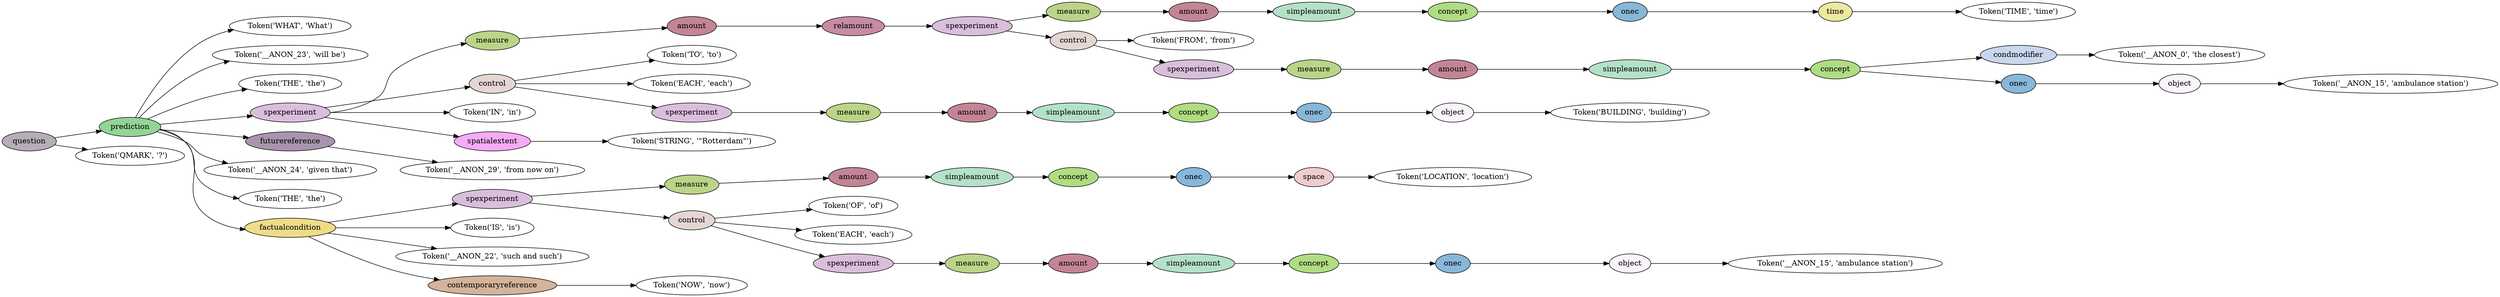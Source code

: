digraph G {
rankdir=LR;
0 [label="Token('WHAT', 'What')"];
1 [label="Token('__ANON_23', 'will be')"];
2 [label="Token('THE', 'the')"];
3 [label="Token('TIME', 'time')"];
4 [fillcolor="#ece9a0", label=time, style=filled];
4 -> 3;
5 [fillcolor="#87b7d9", label=onec, style=filled];
5 -> 4;
6 [fillcolor="#b0dc82", label=concept, style=filled];
6 -> 5;
7 [fillcolor="#b4e1c8", label=simpleamount, style=filled];
7 -> 6;
8 [fillcolor="#c38595", label=amount, style=filled];
8 -> 7;
9 [fillcolor="#bad588", label=measure, style=filled];
9 -> 8;
10 [label="Token('FROM', 'from')"];
11 [label="Token('__ANON_0', 'the closest')"];
12 [fillcolor="#c9d7ed", label=condmodifier, style=filled];
12 -> 11;
13 [label="Token('__ANON_15', 'ambulance station')"];
14 [fillcolor="#fbf4fd", label=object, style=filled];
14 -> 13;
15 [fillcolor="#87b7d9", label=onec, style=filled];
15 -> 14;
16 [fillcolor="#b0dc82", label=concept, style=filled];
16 -> 12;
16 -> 15;
17 [fillcolor="#b4e1c8", label=simpleamount, style=filled];
17 -> 16;
18 [fillcolor="#c38595", label=amount, style=filled];
18 -> 17;
19 [fillcolor="#bad588", label=measure, style=filled];
19 -> 18;
20 [fillcolor="#dabfdc", label=spexperiment, style=filled];
20 -> 19;
21 [fillcolor="#e5d5d3", label=control, style=filled];
21 -> 10;
21 -> 20;
22 [fillcolor="#dabfdc", label=spexperiment, style=filled];
22 -> 9;
22 -> 21;
23 [fillcolor="#c78ba4", label=relamount, style=filled];
23 -> 22;
24 [fillcolor="#c38595", label=amount, style=filled];
24 -> 23;
25 [fillcolor="#bad588", label=measure, style=filled];
25 -> 24;
26 [label="Token('TO', 'to')"];
27 [label="Token('EACH', 'each')"];
28 [label="Token('BUILDING', 'building')"];
29 [fillcolor="#fbf4fd", label=object, style=filled];
29 -> 28;
30 [fillcolor="#87b7d9", label=onec, style=filled];
30 -> 29;
31 [fillcolor="#b0dc82", label=concept, style=filled];
31 -> 30;
32 [fillcolor="#b4e1c8", label=simpleamount, style=filled];
32 -> 31;
33 [fillcolor="#c38595", label=amount, style=filled];
33 -> 32;
34 [fillcolor="#bad588", label=measure, style=filled];
34 -> 33;
35 [fillcolor="#dabfdc", label=spexperiment, style=filled];
35 -> 34;
36 [fillcolor="#e5d5d3", label=control, style=filled];
36 -> 26;
36 -> 27;
36 -> 35;
37 [label="Token('IN', 'in')"];
38 [label="Token('STRING', '\"Rotterdam\"')"];
39 [fillcolor="#f7abf6", label=spatialextent, style=filled];
39 -> 38;
40 [fillcolor="#dabfdc", label=spexperiment, style=filled];
40 -> 25;
40 -> 36;
40 -> 37;
40 -> 39;
41 [label="Token('__ANON_29', 'from now on')"];
42 [fillcolor="#a994ad", label=futurereference, style=filled];
42 -> 41;
43 [label="Token('__ANON_24', 'given that')"];
44 [label="Token('THE', 'the')"];
45 [label="Token('LOCATION', 'location')"];
46 [fillcolor="#efcdce", label=space, style=filled];
46 -> 45;
47 [fillcolor="#87b7d9", label=onec, style=filled];
47 -> 46;
48 [fillcolor="#b0dc82", label=concept, style=filled];
48 -> 47;
49 [fillcolor="#b4e1c8", label=simpleamount, style=filled];
49 -> 48;
50 [fillcolor="#c38595", label=amount, style=filled];
50 -> 49;
51 [fillcolor="#bad588", label=measure, style=filled];
51 -> 50;
52 [label="Token('OF', 'of')"];
53 [label="Token('EACH', 'each')"];
54 [label="Token('__ANON_15', 'ambulance station')"];
55 [fillcolor="#fbf4fd", label=object, style=filled];
55 -> 54;
56 [fillcolor="#87b7d9", label=onec, style=filled];
56 -> 55;
57 [fillcolor="#b0dc82", label=concept, style=filled];
57 -> 56;
58 [fillcolor="#b4e1c8", label=simpleamount, style=filled];
58 -> 57;
59 [fillcolor="#c38595", label=amount, style=filled];
59 -> 58;
60 [fillcolor="#bad588", label=measure, style=filled];
60 -> 59;
61 [fillcolor="#dabfdc", label=spexperiment, style=filled];
61 -> 60;
62 [fillcolor="#e5d5d3", label=control, style=filled];
62 -> 52;
62 -> 53;
62 -> 61;
63 [fillcolor="#dabfdc", label=spexperiment, style=filled];
63 -> 51;
63 -> 62;
64 [label="Token('IS', 'is')"];
65 [label="Token('__ANON_22', 'such and such')"];
66 [label="Token('NOW', 'now')"];
67 [fillcolor="#d3b39a", label=contemporaryreference, style=filled];
67 -> 66;
68 [fillcolor="#eedc88", label=factualcondition, style=filled];
68 -> 63;
68 -> 64;
68 -> 65;
68 -> 67;
69 [fillcolor="#93d596", label=prediction, style=filled];
69 -> 0;
69 -> 1;
69 -> 2;
69 -> 40;
69 -> 42;
69 -> 43;
69 -> 44;
69 -> 68;
70 [label="Token('QMARK', '?')"];
71 [fillcolor="#b7adb8", label=question, style=filled];
71 -> 69;
71 -> 70;
}
